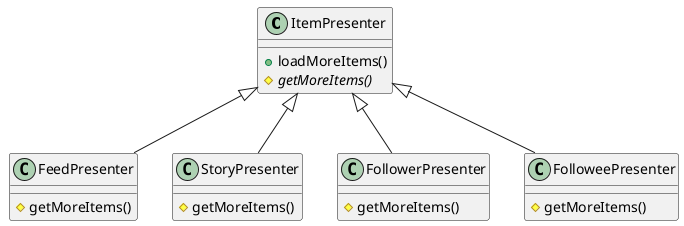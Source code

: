 @startuml

class ItemPresenter {
    {abstract}
    +loadMoreItems()
    #{abstract} getMoreItems()
}

class FeedPresenter {
    #getMoreItems()
}

class StoryPresenter {
    #getMoreItems()
}

class FollowerPresenter {
    #getMoreItems()
}

class FolloweePresenter {
    #getMoreItems()
}

ItemPresenter <|-- FeedPresenter
ItemPresenter <|-- StoryPresenter
ItemPresenter <|-- FollowerPresenter
ItemPresenter <|-- FolloweePresenter

@enduml
